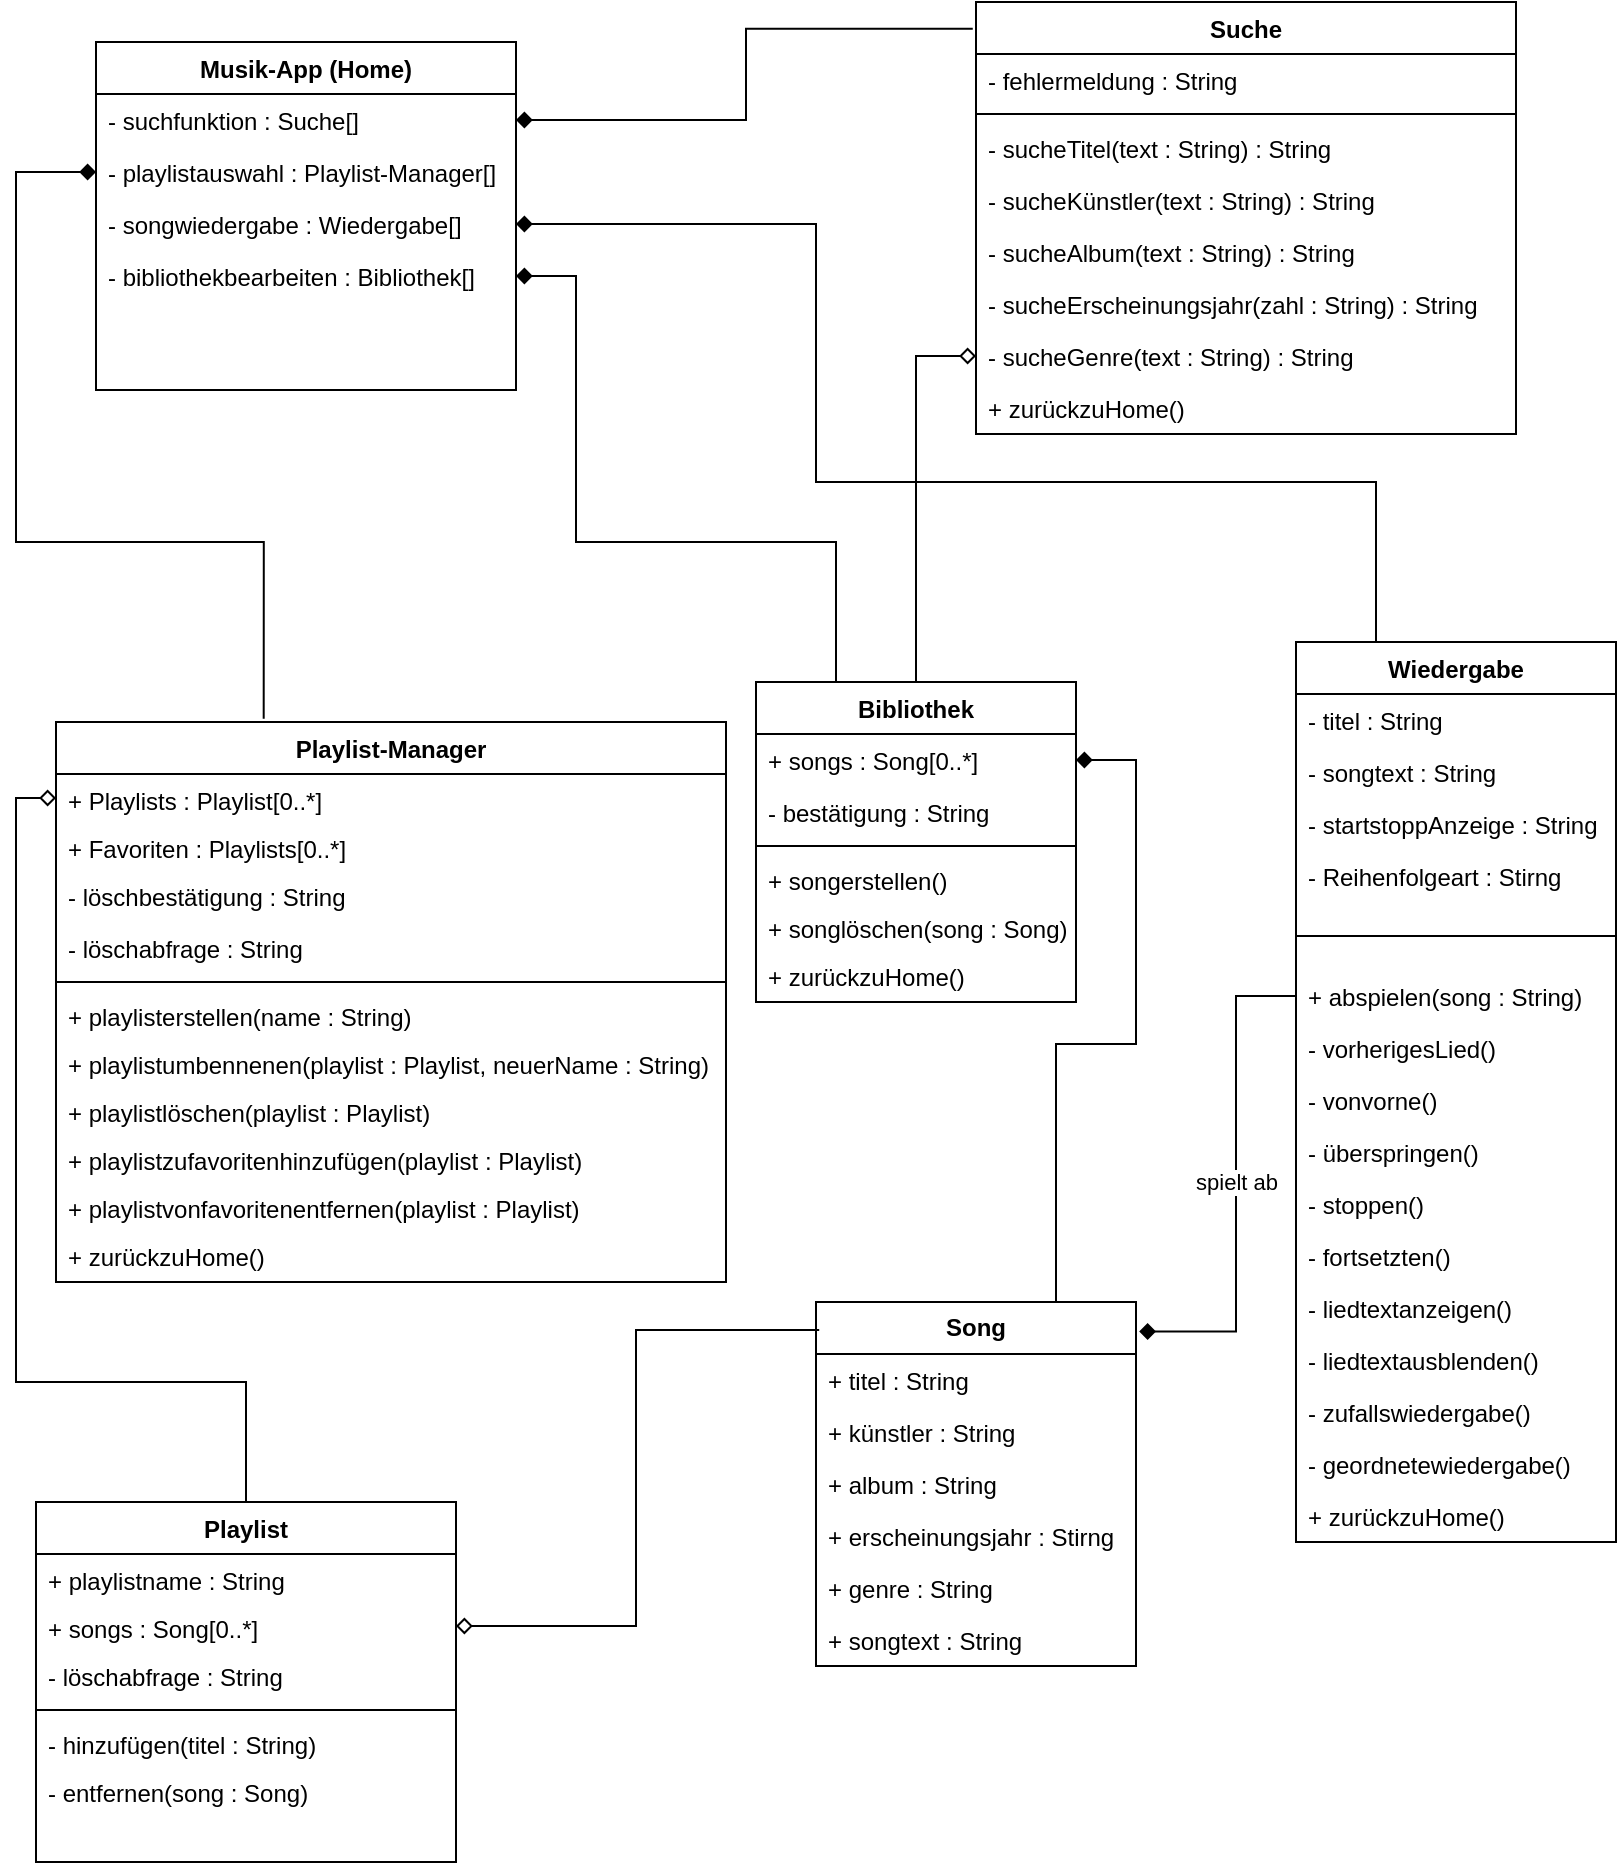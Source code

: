 <mxfile version="24.4.0" type="device">
  <diagram id="C5RBs43oDa-KdzZeNtuy" name="Page-1">
    <mxGraphModel dx="1219" dy="823" grid="1" gridSize="10" guides="1" tooltips="1" connect="1" arrows="1" fold="1" page="1" pageScale="1" pageWidth="827" pageHeight="1169" math="0" shadow="0">
      <root>
        <mxCell id="WIyWlLk6GJQsqaUBKTNV-0" />
        <mxCell id="WIyWlLk6GJQsqaUBKTNV-1" parent="WIyWlLk6GJQsqaUBKTNV-0" />
        <mxCell id="zkfFHV4jXpPFQw0GAbJ--0" value="Musik-App (Home)" style="swimlane;fontStyle=1;align=center;verticalAlign=top;childLayout=stackLayout;horizontal=1;startSize=26;horizontalStack=0;resizeParent=1;resizeLast=0;collapsible=1;marginBottom=0;rounded=0;shadow=0;strokeWidth=1;movable=1;resizable=1;rotatable=1;deletable=1;editable=1;locked=0;connectable=1;swimlaneBody=1;" parent="WIyWlLk6GJQsqaUBKTNV-1" vertex="1">
          <mxGeometry x="60" y="30" width="210" height="174" as="geometry">
            <mxRectangle x="230" y="140" width="160" height="26" as="alternateBounds" />
          </mxGeometry>
        </mxCell>
        <mxCell id="zkfFHV4jXpPFQw0GAbJ--1" value="- suchfunktion : Suche[]" style="text;align=left;verticalAlign=top;spacingLeft=4;spacingRight=4;overflow=hidden;rotatable=0;points=[[0,0.5],[1,0.5]];portConstraint=eastwest;" parent="zkfFHV4jXpPFQw0GAbJ--0" vertex="1">
          <mxGeometry y="26" width="210" height="26" as="geometry" />
        </mxCell>
        <mxCell id="zkfFHV4jXpPFQw0GAbJ--2" value="- playlistauswahl : Playlist-Manager[]" style="text;align=left;verticalAlign=top;spacingLeft=4;spacingRight=4;overflow=hidden;rotatable=0;points=[[0,0.5],[1,0.5]];portConstraint=eastwest;rounded=0;shadow=0;html=0;" parent="zkfFHV4jXpPFQw0GAbJ--0" vertex="1">
          <mxGeometry y="52" width="210" height="26" as="geometry" />
        </mxCell>
        <mxCell id="0k8QkDTSyGL8Smih6Lt8-89" value="- songwiedergabe : Wiedergabe[]" style="text;align=left;verticalAlign=top;spacingLeft=4;spacingRight=4;overflow=hidden;rotatable=0;points=[[0,0.5],[1,0.5]];portConstraint=eastwest;rounded=0;shadow=0;html=0;" parent="zkfFHV4jXpPFQw0GAbJ--0" vertex="1">
          <mxGeometry y="78" width="210" height="26" as="geometry" />
        </mxCell>
        <mxCell id="ZoeE4J0sLTA_Nj1HPFCk-19" value="- bibliothekbearbeiten : Bibliothek[]" style="text;align=left;verticalAlign=top;spacingLeft=4;spacingRight=4;overflow=hidden;rotatable=0;points=[[0,0.5],[1,0.5]];portConstraint=eastwest;rounded=0;shadow=0;html=0;" vertex="1" parent="zkfFHV4jXpPFQw0GAbJ--0">
          <mxGeometry y="104" width="210" height="26" as="geometry" />
        </mxCell>
        <mxCell id="zkfFHV4jXpPFQw0GAbJ--6" value="Wiedergabe" style="swimlane;fontStyle=1;align=center;verticalAlign=top;childLayout=stackLayout;horizontal=1;startSize=26;horizontalStack=0;resizeParent=1;resizeLast=0;collapsible=1;marginBottom=0;rounded=0;shadow=0;strokeWidth=1;" parent="WIyWlLk6GJQsqaUBKTNV-1" vertex="1">
          <mxGeometry x="660" y="330" width="160" height="450" as="geometry">
            <mxRectangle x="130" y="380" width="160" height="26" as="alternateBounds" />
          </mxGeometry>
        </mxCell>
        <mxCell id="ZoeE4J0sLTA_Nj1HPFCk-2" value="- titel : String" style="text;align=left;verticalAlign=top;spacingLeft=4;spacingRight=4;overflow=hidden;rotatable=0;points=[[0,0.5],[1,0.5]];portConstraint=eastwest;rounded=0;shadow=0;html=0;" vertex="1" parent="zkfFHV4jXpPFQw0GAbJ--6">
          <mxGeometry y="26" width="160" height="26" as="geometry" />
        </mxCell>
        <mxCell id="ZoeE4J0sLTA_Nj1HPFCk-11" value="- songtext : String" style="text;align=left;verticalAlign=top;spacingLeft=4;spacingRight=4;overflow=hidden;rotatable=0;points=[[0,0.5],[1,0.5]];portConstraint=eastwest;rounded=0;shadow=0;html=0;" vertex="1" parent="zkfFHV4jXpPFQw0GAbJ--6">
          <mxGeometry y="52" width="160" height="26" as="geometry" />
        </mxCell>
        <mxCell id="ZoeE4J0sLTA_Nj1HPFCk-0" value="- startstoppAnzeige : String" style="text;align=left;verticalAlign=top;spacingLeft=4;spacingRight=4;overflow=hidden;rotatable=0;points=[[0,0.5],[1,0.5]];portConstraint=eastwest;rounded=0;shadow=0;html=0;" vertex="1" parent="zkfFHV4jXpPFQw0GAbJ--6">
          <mxGeometry y="78" width="160" height="26" as="geometry" />
        </mxCell>
        <mxCell id="ZoeE4J0sLTA_Nj1HPFCk-8" value="- Reihenfolgeart : Stirng" style="text;align=left;verticalAlign=top;spacingLeft=4;spacingRight=4;overflow=hidden;rotatable=0;points=[[0,0.5],[1,0.5]];portConstraint=eastwest;rounded=0;shadow=0;html=0;" vertex="1" parent="zkfFHV4jXpPFQw0GAbJ--6">
          <mxGeometry y="104" width="160" height="26" as="geometry" />
        </mxCell>
        <mxCell id="zkfFHV4jXpPFQw0GAbJ--9" value="" style="line;html=1;strokeWidth=1;align=left;verticalAlign=middle;spacingTop=-1;spacingLeft=3;spacingRight=3;rotatable=0;labelPosition=right;points=[];portConstraint=eastwest;" parent="zkfFHV4jXpPFQw0GAbJ--6" vertex="1">
          <mxGeometry y="130" width="160" height="34" as="geometry" />
        </mxCell>
        <mxCell id="ZoeE4J0sLTA_Nj1HPFCk-1" value="+ abspielen(song : String)" style="text;align=left;verticalAlign=top;spacingLeft=4;spacingRight=4;overflow=hidden;rotatable=0;points=[[0,0.5],[1,0.5]];portConstraint=eastwest;rounded=0;shadow=0;html=0;" vertex="1" parent="zkfFHV4jXpPFQw0GAbJ--6">
          <mxGeometry y="164" width="160" height="26" as="geometry" />
        </mxCell>
        <mxCell id="0k8QkDTSyGL8Smih6Lt8-90" value="- vorherigesLied()" style="text;align=left;verticalAlign=top;spacingLeft=4;spacingRight=4;overflow=hidden;rotatable=0;points=[[0,0.5],[1,0.5]];portConstraint=eastwest;rounded=0;shadow=0;html=0;" parent="zkfFHV4jXpPFQw0GAbJ--6" vertex="1">
          <mxGeometry y="190" width="160" height="26" as="geometry" />
        </mxCell>
        <mxCell id="0k8QkDTSyGL8Smih6Lt8-15" value="- vonvorne()" style="text;align=left;verticalAlign=top;spacingLeft=4;spacingRight=4;overflow=hidden;rotatable=0;points=[[0,0.5],[1,0.5]];portConstraint=eastwest;rounded=0;shadow=0;html=0;" parent="zkfFHV4jXpPFQw0GAbJ--6" vertex="1">
          <mxGeometry y="216" width="160" height="26" as="geometry" />
        </mxCell>
        <mxCell id="0k8QkDTSyGL8Smih6Lt8-91" value="- überspringen()" style="text;align=left;verticalAlign=top;spacingLeft=4;spacingRight=4;overflow=hidden;rotatable=0;points=[[0,0.5],[1,0.5]];portConstraint=eastwest;rounded=0;shadow=0;html=0;" parent="zkfFHV4jXpPFQw0GAbJ--6" vertex="1">
          <mxGeometry y="242" width="160" height="26" as="geometry" />
        </mxCell>
        <mxCell id="0k8QkDTSyGL8Smih6Lt8-13" value="- stoppen()" style="text;align=left;verticalAlign=top;spacingLeft=4;spacingRight=4;overflow=hidden;rotatable=0;points=[[0,0.5],[1,0.5]];portConstraint=eastwest;rounded=0;shadow=0;html=0;" parent="zkfFHV4jXpPFQw0GAbJ--6" vertex="1">
          <mxGeometry y="268" width="160" height="26" as="geometry" />
        </mxCell>
        <mxCell id="0k8QkDTSyGL8Smih6Lt8-14" value="- fortsetzten()" style="text;align=left;verticalAlign=top;spacingLeft=4;spacingRight=4;overflow=hidden;rotatable=0;points=[[0,0.5],[1,0.5]];portConstraint=eastwest;rounded=0;shadow=0;html=0;" parent="zkfFHV4jXpPFQw0GAbJ--6" vertex="1">
          <mxGeometry y="294" width="160" height="26" as="geometry" />
        </mxCell>
        <mxCell id="ZoeE4J0sLTA_Nj1HPFCk-4" value="- liedtextanzeigen()" style="text;align=left;verticalAlign=top;spacingLeft=4;spacingRight=4;overflow=hidden;rotatable=0;points=[[0,0.5],[1,0.5]];portConstraint=eastwest;rounded=0;shadow=0;html=0;" vertex="1" parent="zkfFHV4jXpPFQw0GAbJ--6">
          <mxGeometry y="320" width="160" height="26" as="geometry" />
        </mxCell>
        <mxCell id="ZoeE4J0sLTA_Nj1HPFCk-5" value="- liedtextausblenden()" style="text;align=left;verticalAlign=top;spacingLeft=4;spacingRight=4;overflow=hidden;rotatable=0;points=[[0,0.5],[1,0.5]];portConstraint=eastwest;rounded=0;shadow=0;html=0;" vertex="1" parent="zkfFHV4jXpPFQw0GAbJ--6">
          <mxGeometry y="346" width="160" height="26" as="geometry" />
        </mxCell>
        <mxCell id="ZoeE4J0sLTA_Nj1HPFCk-6" value="- zufallswiedergabe()" style="text;align=left;verticalAlign=top;spacingLeft=4;spacingRight=4;overflow=hidden;rotatable=0;points=[[0,0.5],[1,0.5]];portConstraint=eastwest;rounded=0;shadow=0;html=0;" vertex="1" parent="zkfFHV4jXpPFQw0GAbJ--6">
          <mxGeometry y="372" width="160" height="26" as="geometry" />
        </mxCell>
        <mxCell id="ZoeE4J0sLTA_Nj1HPFCk-7" value="- geordnetewiedergabe()" style="text;align=left;verticalAlign=top;spacingLeft=4;spacingRight=4;overflow=hidden;rotatable=0;points=[[0,0.5],[1,0.5]];portConstraint=eastwest;rounded=0;shadow=0;html=0;" vertex="1" parent="zkfFHV4jXpPFQw0GAbJ--6">
          <mxGeometry y="398" width="160" height="26" as="geometry" />
        </mxCell>
        <mxCell id="0k8QkDTSyGL8Smih6Lt8-82" value="+ zurückzuHome()" style="text;strokeColor=none;fillColor=none;align=left;verticalAlign=top;spacingLeft=4;spacingRight=4;overflow=hidden;rotatable=0;points=[[0,0.5],[1,0.5]];portConstraint=eastwest;whiteSpace=wrap;html=1;" parent="zkfFHV4jXpPFQw0GAbJ--6" vertex="1">
          <mxGeometry y="424" width="160" height="26" as="geometry" />
        </mxCell>
        <mxCell id="zkfFHV4jXpPFQw0GAbJ--13" value="Playlist-Manager" style="swimlane;fontStyle=1;align=center;verticalAlign=top;childLayout=stackLayout;horizontal=1;startSize=26;horizontalStack=0;resizeParent=1;resizeLast=0;collapsible=1;marginBottom=0;rounded=0;shadow=0;strokeWidth=1;" parent="WIyWlLk6GJQsqaUBKTNV-1" vertex="1">
          <mxGeometry x="40" y="370" width="335" height="280" as="geometry">
            <mxRectangle x="340" y="380" width="170" height="26" as="alternateBounds" />
          </mxGeometry>
        </mxCell>
        <mxCell id="zkfFHV4jXpPFQw0GAbJ--14" value="+ Playlists : Playlist[0..*]" style="text;align=left;verticalAlign=top;spacingLeft=4;spacingRight=4;overflow=hidden;rotatable=0;points=[[0,0.5],[1,0.5]];portConstraint=eastwest;" parent="zkfFHV4jXpPFQw0GAbJ--13" vertex="1">
          <mxGeometry y="26" width="335" height="24" as="geometry" />
        </mxCell>
        <mxCell id="ZoeE4J0sLTA_Nj1HPFCk-25" value="+ Favoriten : Playlists[0..*]" style="text;align=left;verticalAlign=top;spacingLeft=4;spacingRight=4;overflow=hidden;rotatable=0;points=[[0,0.5],[1,0.5]];portConstraint=eastwest;" vertex="1" parent="zkfFHV4jXpPFQw0GAbJ--13">
          <mxGeometry y="50" width="335" height="24" as="geometry" />
        </mxCell>
        <mxCell id="ZoeE4J0sLTA_Nj1HPFCk-22" value="- löschbestätigung : String" style="text;align=left;verticalAlign=top;spacingLeft=4;spacingRight=4;overflow=hidden;rotatable=0;points=[[0,0.5],[1,0.5]];portConstraint=eastwest;rounded=0;shadow=0;html=0;" vertex="1" parent="zkfFHV4jXpPFQw0GAbJ--13">
          <mxGeometry y="74" width="335" height="26" as="geometry" />
        </mxCell>
        <mxCell id="ZoeE4J0sLTA_Nj1HPFCk-23" value="- löschabfrage : String" style="text;align=left;verticalAlign=top;spacingLeft=4;spacingRight=4;overflow=hidden;rotatable=0;points=[[0,0.5],[1,0.5]];portConstraint=eastwest;rounded=0;shadow=0;html=0;" vertex="1" parent="zkfFHV4jXpPFQw0GAbJ--13">
          <mxGeometry y="100" width="335" height="26" as="geometry" />
        </mxCell>
        <mxCell id="zkfFHV4jXpPFQw0GAbJ--15" value="" style="line;html=1;strokeWidth=1;align=left;verticalAlign=middle;spacingTop=-1;spacingLeft=3;spacingRight=3;rotatable=0;labelPosition=right;points=[];portConstraint=eastwest;" parent="zkfFHV4jXpPFQw0GAbJ--13" vertex="1">
          <mxGeometry y="126" width="335" height="8" as="geometry" />
        </mxCell>
        <mxCell id="0k8QkDTSyGL8Smih6Lt8-38" value="+ playlisterstellen(name : String)" style="text;align=left;verticalAlign=top;spacingLeft=4;spacingRight=4;overflow=hidden;rotatable=0;points=[[0,0.5],[1,0.5]];portConstraint=eastwest;" parent="zkfFHV4jXpPFQw0GAbJ--13" vertex="1">
          <mxGeometry y="134" width="335" height="24" as="geometry" />
        </mxCell>
        <mxCell id="0k8QkDTSyGL8Smih6Lt8-39" value="+ playlistumbennenen(playlist : Playlist, neuerName : String)" style="text;align=left;verticalAlign=top;spacingLeft=4;spacingRight=4;overflow=hidden;rotatable=0;points=[[0,0.5],[1,0.5]];portConstraint=eastwest;" parent="zkfFHV4jXpPFQw0GAbJ--13" vertex="1">
          <mxGeometry y="158" width="335" height="24" as="geometry" />
        </mxCell>
        <mxCell id="0k8QkDTSyGL8Smih6Lt8-64" value="+ playlistlöschen(playlist : Playlist)" style="text;align=left;verticalAlign=top;spacingLeft=4;spacingRight=4;overflow=hidden;rotatable=0;points=[[0,0.5],[1,0.5]];portConstraint=eastwest;" parent="zkfFHV4jXpPFQw0GAbJ--13" vertex="1">
          <mxGeometry y="182" width="335" height="24" as="geometry" />
        </mxCell>
        <mxCell id="ZoeE4J0sLTA_Nj1HPFCk-34" value="+ playlistzufavoritenhinzufügen(playlist : Playlist)" style="text;align=left;verticalAlign=top;spacingLeft=4;spacingRight=4;overflow=hidden;rotatable=0;points=[[0,0.5],[1,0.5]];portConstraint=eastwest;" vertex="1" parent="zkfFHV4jXpPFQw0GAbJ--13">
          <mxGeometry y="206" width="335" height="24" as="geometry" />
        </mxCell>
        <mxCell id="ZoeE4J0sLTA_Nj1HPFCk-43" value="+ playlistvonfavoritenentfernen(playlist : Playlist)" style="text;align=left;verticalAlign=top;spacingLeft=4;spacingRight=4;overflow=hidden;rotatable=0;points=[[0,0.5],[1,0.5]];portConstraint=eastwest;" vertex="1" parent="zkfFHV4jXpPFQw0GAbJ--13">
          <mxGeometry y="230" width="335" height="24" as="geometry" />
        </mxCell>
        <mxCell id="0k8QkDTSyGL8Smih6Lt8-81" value="+ zurückzuHome()" style="text;strokeColor=none;fillColor=none;align=left;verticalAlign=top;spacingLeft=4;spacingRight=4;overflow=hidden;rotatable=0;points=[[0,0.5],[1,0.5]];portConstraint=eastwest;whiteSpace=wrap;html=1;" parent="zkfFHV4jXpPFQw0GAbJ--13" vertex="1">
          <mxGeometry y="254" width="335" height="26" as="geometry" />
        </mxCell>
        <mxCell id="0k8QkDTSyGL8Smih6Lt8-18" value="" style="endArrow=diamond;startArrow=none;html=1;rounded=0;exitX=0.31;exitY=-0.006;exitDx=0;exitDy=0;exitPerimeter=0;edgeStyle=orthogonalEdgeStyle;entryX=0;entryY=0.5;entryDx=0;entryDy=0;startFill=0;endFill=1;" parent="WIyWlLk6GJQsqaUBKTNV-1" source="zkfFHV4jXpPFQw0GAbJ--13" target="zkfFHV4jXpPFQw0GAbJ--2" edge="1">
          <mxGeometry width="50" height="50" relative="1" as="geometry">
            <mxPoint x="550" y="290" as="sourcePoint" />
            <mxPoint x="320" y="270" as="targetPoint" />
            <Array as="points">
              <mxPoint x="144" y="280" />
              <mxPoint x="20" y="280" />
              <mxPoint x="20" y="95" />
            </Array>
          </mxGeometry>
        </mxCell>
        <mxCell id="0k8QkDTSyGL8Smih6Lt8-40" value="Playlist" style="swimlane;fontStyle=1;align=center;verticalAlign=top;childLayout=stackLayout;horizontal=1;startSize=26;horizontalStack=0;resizeParent=1;resizeLast=0;collapsible=1;marginBottom=0;rounded=0;shadow=0;strokeWidth=1;" parent="WIyWlLk6GJQsqaUBKTNV-1" vertex="1">
          <mxGeometry x="30" y="760" width="210" height="180" as="geometry">
            <mxRectangle x="340" y="380" width="170" height="26" as="alternateBounds" />
          </mxGeometry>
        </mxCell>
        <mxCell id="0k8QkDTSyGL8Smih6Lt8-41" value="+ playlistname : String" style="text;align=left;verticalAlign=top;spacingLeft=4;spacingRight=4;overflow=hidden;rotatable=0;points=[[0,0.5],[1,0.5]];portConstraint=eastwest;" parent="0k8QkDTSyGL8Smih6Lt8-40" vertex="1">
          <mxGeometry y="26" width="210" height="24" as="geometry" />
        </mxCell>
        <mxCell id="0k8QkDTSyGL8Smih6Lt8-45" value="+ songs : Song[0..*]" style="text;align=left;verticalAlign=top;spacingLeft=4;spacingRight=4;overflow=hidden;rotatable=0;points=[[0,0.5],[1,0.5]];portConstraint=eastwest;" parent="0k8QkDTSyGL8Smih6Lt8-40" vertex="1">
          <mxGeometry y="50" width="210" height="24" as="geometry" />
        </mxCell>
        <mxCell id="ZoeE4J0sLTA_Nj1HPFCk-24" value="- löschabfrage : String" style="text;align=left;verticalAlign=top;spacingLeft=4;spacingRight=4;overflow=hidden;rotatable=0;points=[[0,0.5],[1,0.5]];portConstraint=eastwest;rounded=0;shadow=0;html=0;" vertex="1" parent="0k8QkDTSyGL8Smih6Lt8-40">
          <mxGeometry y="74" width="210" height="26" as="geometry" />
        </mxCell>
        <mxCell id="0k8QkDTSyGL8Smih6Lt8-42" value="" style="line;html=1;strokeWidth=1;align=left;verticalAlign=middle;spacingTop=-1;spacingLeft=3;spacingRight=3;rotatable=0;labelPosition=right;points=[];portConstraint=eastwest;" parent="0k8QkDTSyGL8Smih6Lt8-40" vertex="1">
          <mxGeometry y="100" width="210" height="8" as="geometry" />
        </mxCell>
        <mxCell id="0k8QkDTSyGL8Smih6Lt8-43" value="- hinzufügen(titel : String)" style="text;align=left;verticalAlign=top;spacingLeft=4;spacingRight=4;overflow=hidden;rotatable=0;points=[[0,0.5],[1,0.5]];portConstraint=eastwest;" parent="0k8QkDTSyGL8Smih6Lt8-40" vertex="1">
          <mxGeometry y="108" width="210" height="24" as="geometry" />
        </mxCell>
        <mxCell id="0k8QkDTSyGL8Smih6Lt8-44" value="- entfernen(song : Song)" style="text;align=left;verticalAlign=top;spacingLeft=4;spacingRight=4;overflow=hidden;rotatable=0;points=[[0,0.5],[1,0.5]];portConstraint=eastwest;" parent="0k8QkDTSyGL8Smih6Lt8-40" vertex="1">
          <mxGeometry y="132" width="210" height="24" as="geometry" />
        </mxCell>
        <mxCell id="0k8QkDTSyGL8Smih6Lt8-73" value="Suche" style="swimlane;fontStyle=1;align=center;verticalAlign=top;childLayout=stackLayout;horizontal=1;startSize=26;horizontalStack=0;resizeParent=1;resizeParentMax=0;resizeLast=0;collapsible=1;marginBottom=0;whiteSpace=wrap;html=1;" parent="WIyWlLk6GJQsqaUBKTNV-1" vertex="1">
          <mxGeometry x="500" y="10" width="270" height="216" as="geometry" />
        </mxCell>
        <mxCell id="ZoeE4J0sLTA_Nj1HPFCk-3" value="- fehlermeldung : String" style="text;align=left;verticalAlign=top;spacingLeft=4;spacingRight=4;overflow=hidden;rotatable=0;points=[[0,0.5],[1,0.5]];portConstraint=eastwest;rounded=0;shadow=0;html=0;" vertex="1" parent="0k8QkDTSyGL8Smih6Lt8-73">
          <mxGeometry y="26" width="270" height="26" as="geometry" />
        </mxCell>
        <mxCell id="0k8QkDTSyGL8Smih6Lt8-75" value="" style="line;strokeWidth=1;fillColor=none;align=left;verticalAlign=middle;spacingTop=-1;spacingLeft=3;spacingRight=3;rotatable=0;labelPosition=right;points=[];portConstraint=eastwest;strokeColor=inherit;" parent="0k8QkDTSyGL8Smih6Lt8-73" vertex="1">
          <mxGeometry y="52" width="270" height="8" as="geometry" />
        </mxCell>
        <mxCell id="0k8QkDTSyGL8Smih6Lt8-76" value="- sucheTitel(text : String) : String" style="text;strokeColor=none;fillColor=none;align=left;verticalAlign=top;spacingLeft=4;spacingRight=4;overflow=hidden;rotatable=0;points=[[0,0.5],[1,0.5]];portConstraint=eastwest;whiteSpace=wrap;html=1;" parent="0k8QkDTSyGL8Smih6Lt8-73" vertex="1">
          <mxGeometry y="60" width="270" height="26" as="geometry" />
        </mxCell>
        <mxCell id="0k8QkDTSyGL8Smih6Lt8-86" value="- sucheKünstler(text : String) : String" style="text;strokeColor=none;fillColor=none;align=left;verticalAlign=top;spacingLeft=4;spacingRight=4;overflow=hidden;rotatable=0;points=[[0,0.5],[1,0.5]];portConstraint=eastwest;whiteSpace=wrap;html=1;" parent="0k8QkDTSyGL8Smih6Lt8-73" vertex="1">
          <mxGeometry y="86" width="270" height="26" as="geometry" />
        </mxCell>
        <mxCell id="0k8QkDTSyGL8Smih6Lt8-85" value="- sucheAlbum(text : String) : String" style="text;strokeColor=none;fillColor=none;align=left;verticalAlign=top;spacingLeft=4;spacingRight=4;overflow=hidden;rotatable=0;points=[[0,0.5],[1,0.5]];portConstraint=eastwest;whiteSpace=wrap;html=1;" parent="0k8QkDTSyGL8Smih6Lt8-73" vertex="1">
          <mxGeometry y="112" width="270" height="26" as="geometry" />
        </mxCell>
        <mxCell id="0k8QkDTSyGL8Smih6Lt8-87" value="- sucheErscheinungsjahr(zahl : String) : String" style="text;strokeColor=none;fillColor=none;align=left;verticalAlign=top;spacingLeft=4;spacingRight=4;overflow=hidden;rotatable=0;points=[[0,0.5],[1,0.5]];portConstraint=eastwest;whiteSpace=wrap;html=1;" parent="0k8QkDTSyGL8Smih6Lt8-73" vertex="1">
          <mxGeometry y="138" width="270" height="26" as="geometry" />
        </mxCell>
        <mxCell id="0k8QkDTSyGL8Smih6Lt8-88" value="- sucheGenre(text : String) : String" style="text;strokeColor=none;fillColor=none;align=left;verticalAlign=top;spacingLeft=4;spacingRight=4;overflow=hidden;rotatable=0;points=[[0,0.5],[1,0.5]];portConstraint=eastwest;whiteSpace=wrap;html=1;" parent="0k8QkDTSyGL8Smih6Lt8-73" vertex="1">
          <mxGeometry y="164" width="270" height="26" as="geometry" />
        </mxCell>
        <mxCell id="0k8QkDTSyGL8Smih6Lt8-80" value="+ zurückzuHome()" style="text;strokeColor=none;fillColor=none;align=left;verticalAlign=top;spacingLeft=4;spacingRight=4;overflow=hidden;rotatable=0;points=[[0,0.5],[1,0.5]];portConstraint=eastwest;whiteSpace=wrap;html=1;" parent="0k8QkDTSyGL8Smih6Lt8-73" vertex="1">
          <mxGeometry y="190" width="270" height="26" as="geometry" />
        </mxCell>
        <mxCell id="0k8QkDTSyGL8Smih6Lt8-93" value="spielt ab" style="endArrow=none;html=1;rounded=0;exitX=1.01;exitY=0.081;exitDx=0;exitDy=0;entryX=0;entryY=0.5;entryDx=0;entryDy=0;edgeStyle=orthogonalEdgeStyle;exitPerimeter=0;endFill=0;startArrow=diamond;startFill=1;" parent="WIyWlLk6GJQsqaUBKTNV-1" source="ZoeE4J0sLTA_Nj1HPFCk-26" target="ZoeE4J0sLTA_Nj1HPFCk-1" edge="1">
          <mxGeometry width="50" height="50" relative="1" as="geometry">
            <mxPoint x="540" y="530" as="sourcePoint" />
            <mxPoint x="590" y="480" as="targetPoint" />
            <Array as="points">
              <mxPoint x="630" y="675" />
              <mxPoint x="630" y="507" />
            </Array>
          </mxGeometry>
        </mxCell>
        <mxCell id="0k8QkDTSyGL8Smih6Lt8-94" value="" style="endArrow=none;startArrow=diamond;html=1;rounded=0;exitX=1;exitY=0.5;exitDx=0;exitDy=0;entryX=0.25;entryY=0;entryDx=0;entryDy=0;edgeStyle=orthogonalEdgeStyle;startFill=1;endFill=0;" parent="WIyWlLk6GJQsqaUBKTNV-1" source="0k8QkDTSyGL8Smih6Lt8-89" target="zkfFHV4jXpPFQw0GAbJ--6" edge="1">
          <mxGeometry width="50" height="50" relative="1" as="geometry">
            <mxPoint x="540" y="430" as="sourcePoint" />
            <mxPoint x="590" y="380" as="targetPoint" />
            <Array as="points">
              <mxPoint x="420" y="121" />
              <mxPoint x="420" y="250" />
              <mxPoint x="700" y="250" />
            </Array>
          </mxGeometry>
        </mxCell>
        <mxCell id="0k8QkDTSyGL8Smih6Lt8-95" value="" style="endArrow=none;startArrow=diamond;html=1;rounded=0;exitX=1;exitY=0.5;exitDx=0;exitDy=0;entryX=-0.006;entryY=0.062;entryDx=0;entryDy=0;edgeStyle=orthogonalEdgeStyle;entryPerimeter=0;startFill=1;endFill=0;" parent="WIyWlLk6GJQsqaUBKTNV-1" source="zkfFHV4jXpPFQw0GAbJ--1" target="0k8QkDTSyGL8Smih6Lt8-73" edge="1">
          <mxGeometry width="50" height="50" relative="1" as="geometry">
            <mxPoint x="540" y="430" as="sourcePoint" />
            <mxPoint x="590" y="380" as="targetPoint" />
          </mxGeometry>
        </mxCell>
        <mxCell id="ZoeE4J0sLTA_Nj1HPFCk-12" value="Bibliothek" style="swimlane;fontStyle=1;align=center;verticalAlign=top;childLayout=stackLayout;horizontal=1;startSize=26;horizontalStack=0;resizeParent=1;resizeParentMax=0;resizeLast=0;collapsible=1;marginBottom=0;whiteSpace=wrap;html=1;" vertex="1" parent="WIyWlLk6GJQsqaUBKTNV-1">
          <mxGeometry x="390" y="350" width="160" height="160" as="geometry" />
        </mxCell>
        <mxCell id="ZoeE4J0sLTA_Nj1HPFCk-13" value="+ songs : Song[0..*]" style="text;strokeColor=none;fillColor=none;align=left;verticalAlign=top;spacingLeft=4;spacingRight=4;overflow=hidden;rotatable=0;points=[[0,0.5],[1,0.5]];portConstraint=eastwest;whiteSpace=wrap;html=1;" vertex="1" parent="ZoeE4J0sLTA_Nj1HPFCk-12">
          <mxGeometry y="26" width="160" height="26" as="geometry" />
        </mxCell>
        <mxCell id="ZoeE4J0sLTA_Nj1HPFCk-21" value="- bestätigung : String" style="text;align=left;verticalAlign=top;spacingLeft=4;spacingRight=4;overflow=hidden;rotatable=0;points=[[0,0.5],[1,0.5]];portConstraint=eastwest;rounded=0;shadow=0;html=0;" vertex="1" parent="ZoeE4J0sLTA_Nj1HPFCk-12">
          <mxGeometry y="52" width="160" height="26" as="geometry" />
        </mxCell>
        <mxCell id="ZoeE4J0sLTA_Nj1HPFCk-14" value="" style="line;strokeWidth=1;fillColor=none;align=left;verticalAlign=middle;spacingTop=-1;spacingLeft=3;spacingRight=3;rotatable=0;labelPosition=right;points=[];portConstraint=eastwest;strokeColor=inherit;" vertex="1" parent="ZoeE4J0sLTA_Nj1HPFCk-12">
          <mxGeometry y="78" width="160" height="8" as="geometry" />
        </mxCell>
        <mxCell id="ZoeE4J0sLTA_Nj1HPFCk-16" value="+ songerstellen()" style="text;align=left;verticalAlign=top;spacingLeft=4;spacingRight=4;overflow=hidden;rotatable=0;points=[[0,0.5],[1,0.5]];portConstraint=eastwest;" vertex="1" parent="ZoeE4J0sLTA_Nj1HPFCk-12">
          <mxGeometry y="86" width="160" height="24" as="geometry" />
        </mxCell>
        <mxCell id="ZoeE4J0sLTA_Nj1HPFCk-17" value="+ songlöschen(song : Song)" style="text;align=left;verticalAlign=top;spacingLeft=4;spacingRight=4;overflow=hidden;rotatable=0;points=[[0,0.5],[1,0.5]];portConstraint=eastwest;" vertex="1" parent="ZoeE4J0sLTA_Nj1HPFCk-12">
          <mxGeometry y="110" width="160" height="24" as="geometry" />
        </mxCell>
        <mxCell id="ZoeE4J0sLTA_Nj1HPFCk-18" value="+ zurückzuHome()" style="text;strokeColor=none;fillColor=none;align=left;verticalAlign=top;spacingLeft=4;spacingRight=4;overflow=hidden;rotatable=0;points=[[0,0.5],[1,0.5]];portConstraint=eastwest;whiteSpace=wrap;html=1;" vertex="1" parent="ZoeE4J0sLTA_Nj1HPFCk-12">
          <mxGeometry y="134" width="160" height="26" as="geometry" />
        </mxCell>
        <mxCell id="ZoeE4J0sLTA_Nj1HPFCk-20" value="" style="endArrow=diamond;startArrow=none;html=1;rounded=0;entryX=1;entryY=0.5;entryDx=0;entryDy=0;exitX=0.25;exitY=0;exitDx=0;exitDy=0;edgeStyle=orthogonalEdgeStyle;startFill=0;endFill=1;" edge="1" parent="WIyWlLk6GJQsqaUBKTNV-1" source="ZoeE4J0sLTA_Nj1HPFCk-12" target="ZoeE4J0sLTA_Nj1HPFCk-19">
          <mxGeometry width="50" height="50" relative="1" as="geometry">
            <mxPoint x="600" y="350" as="sourcePoint" />
            <mxPoint x="650" y="300" as="targetPoint" />
            <Array as="points">
              <mxPoint x="430" y="280" />
              <mxPoint x="300" y="280" />
              <mxPoint x="300" y="147" />
            </Array>
          </mxGeometry>
        </mxCell>
        <mxCell id="ZoeE4J0sLTA_Nj1HPFCk-26" value="&lt;b&gt;Song&lt;/b&gt;" style="swimlane;fontStyle=0;childLayout=stackLayout;horizontal=1;startSize=26;fillColor=none;horizontalStack=0;resizeParent=1;resizeParentMax=0;resizeLast=0;collapsible=1;marginBottom=0;whiteSpace=wrap;html=1;" vertex="1" parent="WIyWlLk6GJQsqaUBKTNV-1">
          <mxGeometry x="420" y="660" width="160" height="182" as="geometry" />
        </mxCell>
        <mxCell id="zkfFHV4jXpPFQw0GAbJ--18" value="+ titel : String" style="text;align=left;verticalAlign=top;spacingLeft=4;spacingRight=4;overflow=hidden;rotatable=0;points=[[0,0.5],[1,0.5]];portConstraint=eastwest;" parent="ZoeE4J0sLTA_Nj1HPFCk-26" vertex="1">
          <mxGeometry y="26" width="160" height="26" as="geometry" />
        </mxCell>
        <mxCell id="zkfFHV4jXpPFQw0GAbJ--19" value="+ künstler : String" style="text;align=left;verticalAlign=top;spacingLeft=4;spacingRight=4;overflow=hidden;rotatable=0;points=[[0,0.5],[1,0.5]];portConstraint=eastwest;rounded=0;shadow=0;html=0;" parent="ZoeE4J0sLTA_Nj1HPFCk-26" vertex="1">
          <mxGeometry y="52" width="160" height="26" as="geometry" />
        </mxCell>
        <mxCell id="zkfFHV4jXpPFQw0GAbJ--20" value="+ album : String" style="text;align=left;verticalAlign=top;spacingLeft=4;spacingRight=4;overflow=hidden;rotatable=0;points=[[0,0.5],[1,0.5]];portConstraint=eastwest;rounded=0;shadow=0;html=0;" parent="ZoeE4J0sLTA_Nj1HPFCk-26" vertex="1">
          <mxGeometry y="78" width="160" height="26" as="geometry" />
        </mxCell>
        <mxCell id="zkfFHV4jXpPFQw0GAbJ--21" value="+ erscheinungsjahr : Stirng" style="text;align=left;verticalAlign=top;spacingLeft=4;spacingRight=4;overflow=hidden;rotatable=0;points=[[0,0.5],[1,0.5]];portConstraint=eastwest;rounded=0;shadow=0;html=0;" parent="ZoeE4J0sLTA_Nj1HPFCk-26" vertex="1">
          <mxGeometry y="104" width="160" height="26" as="geometry" />
        </mxCell>
        <mxCell id="zkfFHV4jXpPFQw0GAbJ--22" value="+ genre : String" style="text;align=left;verticalAlign=top;spacingLeft=4;spacingRight=4;overflow=hidden;rotatable=0;points=[[0,0.5],[1,0.5]];portConstraint=eastwest;rounded=0;shadow=0;html=0;" parent="ZoeE4J0sLTA_Nj1HPFCk-26" vertex="1">
          <mxGeometry y="130" width="160" height="26" as="geometry" />
        </mxCell>
        <mxCell id="ZoeE4J0sLTA_Nj1HPFCk-10" value="+ songtext : String" style="text;align=left;verticalAlign=top;spacingLeft=4;spacingRight=4;overflow=hidden;rotatable=0;points=[[0,0.5],[1,0.5]];portConstraint=eastwest;rounded=0;shadow=0;html=0;" vertex="1" parent="ZoeE4J0sLTA_Nj1HPFCk-26">
          <mxGeometry y="156" width="160" height="26" as="geometry" />
        </mxCell>
        <mxCell id="ZoeE4J0sLTA_Nj1HPFCk-35" value="" style="endArrow=diamond;startArrow=none;html=1;rounded=0;entryX=0;entryY=0.5;entryDx=0;entryDy=0;exitX=0.5;exitY=0;exitDx=0;exitDy=0;edgeStyle=orthogonalEdgeStyle;startFill=0;endFill=0;" edge="1" parent="WIyWlLk6GJQsqaUBKTNV-1" source="ZoeE4J0sLTA_Nj1HPFCk-12" target="0k8QkDTSyGL8Smih6Lt8-88">
          <mxGeometry width="50" height="50" relative="1" as="geometry">
            <mxPoint x="570" y="380" as="sourcePoint" />
            <mxPoint x="620" y="330" as="targetPoint" />
          </mxGeometry>
        </mxCell>
        <mxCell id="ZoeE4J0sLTA_Nj1HPFCk-36" value="" style="endArrow=diamond;html=1;rounded=0;entryX=0;entryY=0.5;entryDx=0;entryDy=0;exitX=0.5;exitY=0;exitDx=0;exitDy=0;edgeStyle=orthogonalEdgeStyle;endFill=0;verticalAlign=top;" edge="1" parent="WIyWlLk6GJQsqaUBKTNV-1" source="0k8QkDTSyGL8Smih6Lt8-40" target="zkfFHV4jXpPFQw0GAbJ--14">
          <mxGeometry width="50" height="50" relative="1" as="geometry">
            <mxPoint x="570" y="680" as="sourcePoint" />
            <mxPoint x="620" y="630" as="targetPoint" />
            <Array as="points">
              <mxPoint x="135" y="700" />
              <mxPoint x="20" y="700" />
              <mxPoint x="20" y="408" />
            </Array>
          </mxGeometry>
        </mxCell>
        <mxCell id="ZoeE4J0sLTA_Nj1HPFCk-37" value="" style="endArrow=diamond;html=1;rounded=0;exitX=0.01;exitY=0.077;exitDx=0;exitDy=0;exitPerimeter=0;entryX=1;entryY=0.5;entryDx=0;entryDy=0;edgeStyle=orthogonalEdgeStyle;endFill=0;" edge="1" parent="WIyWlLk6GJQsqaUBKTNV-1" source="ZoeE4J0sLTA_Nj1HPFCk-26" target="0k8QkDTSyGL8Smih6Lt8-45">
          <mxGeometry width="50" height="50" relative="1" as="geometry">
            <mxPoint x="570" y="680" as="sourcePoint" />
            <mxPoint x="620" y="630" as="targetPoint" />
          </mxGeometry>
        </mxCell>
        <mxCell id="ZoeE4J0sLTA_Nj1HPFCk-38" value="" style="endArrow=diamond;html=1;rounded=0;entryX=1;entryY=0.5;entryDx=0;entryDy=0;exitX=0.75;exitY=0;exitDx=0;exitDy=0;edgeStyle=orthogonalEdgeStyle;endFill=1;" edge="1" parent="WIyWlLk6GJQsqaUBKTNV-1" source="ZoeE4J0sLTA_Nj1HPFCk-26" target="ZoeE4J0sLTA_Nj1HPFCk-13">
          <mxGeometry width="50" height="50" relative="1" as="geometry">
            <mxPoint x="570" y="680" as="sourcePoint" />
            <mxPoint x="620" y="630" as="targetPoint" />
            <Array as="points">
              <mxPoint x="540" y="531" />
              <mxPoint x="580" y="531" />
              <mxPoint x="580" y="389" />
            </Array>
          </mxGeometry>
        </mxCell>
      </root>
    </mxGraphModel>
  </diagram>
</mxfile>
